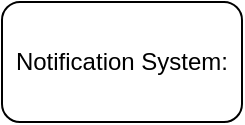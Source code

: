 <mxfile>
    <diagram id="Zpm-b1s7lYPo5Dt-VFWW" name="Page-1">
        <mxGraphModel dx="752" dy="608" grid="1" gridSize="10" guides="1" tooltips="1" connect="1" arrows="1" fold="1" page="1" pageScale="1" pageWidth="827" pageHeight="1169" math="0" shadow="0">
            <root>
                <mxCell id="0"/>
                <mxCell id="1" parent="0"/>
                <mxCell id="3" value="Notification System:" style="rounded=1;whiteSpace=wrap;html=1;" vertex="1" parent="1">
                    <mxGeometry y="20" width="120" height="60" as="geometry"/>
                </mxCell>
            </root>
        </mxGraphModel>
    </diagram>
</mxfile>